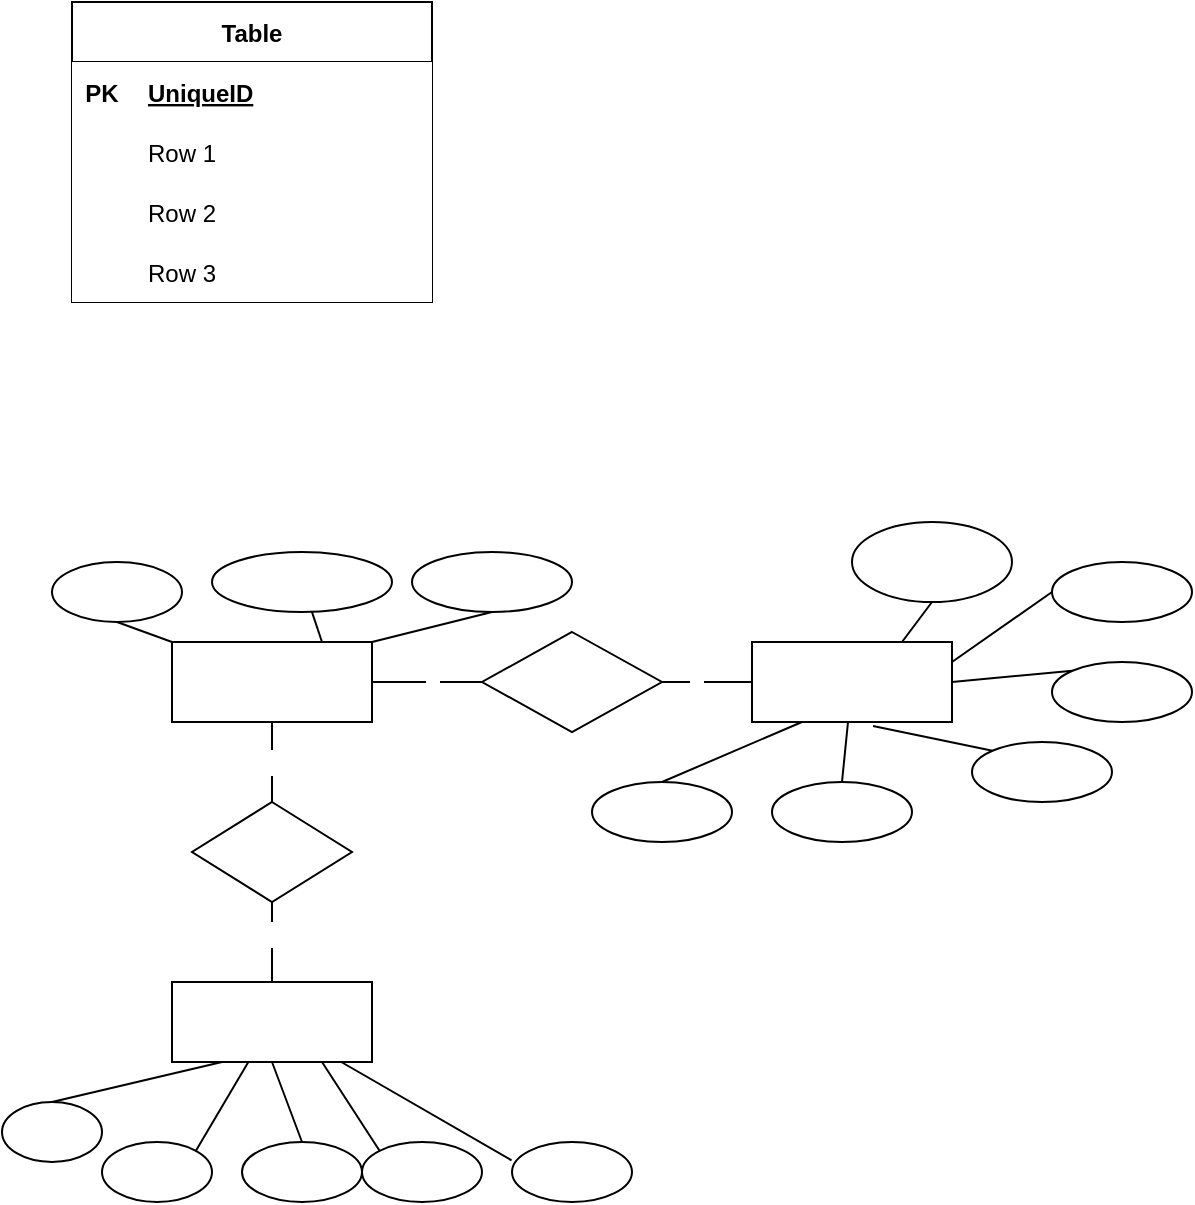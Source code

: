 <mxfile>
    <diagram id="PTHbRuT4qU81vDWYBxf6" name="Page-1">
        <mxGraphModel dx="936" dy="612" grid="1" gridSize="10" guides="1" tooltips="1" connect="1" arrows="1" fold="1" page="1" pageScale="1" pageWidth="850" pageHeight="1100" background="none" math="0" shadow="0">
            <root>
                <mxCell id="0"/>
                <mxCell id="1" parent="0"/>
                <mxCell id="18" value="Table" style="shape=table;startSize=30;container=1;collapsible=1;childLayout=tableLayout;fixedRows=1;rowLines=0;fontStyle=1;align=center;resizeLast=1;" parent="1" vertex="1">
                    <mxGeometry x="370" y="120" width="180" height="150" as="geometry"/>
                </mxCell>
                <mxCell id="19" value="" style="shape=tableRow;horizontal=0;startSize=0;swimlaneHead=0;swimlaneBody=0;collapsible=0;dropTarget=0;points=[[0,0.5],[1,0.5]];portConstraint=eastwest;top=0;left=0;right=0;bottom=1;" parent="18" vertex="1">
                    <mxGeometry y="30" width="180" height="30" as="geometry"/>
                </mxCell>
                <mxCell id="20" value="PK" style="shape=partialRectangle;connectable=0;top=0;left=0;bottom=0;right=0;fontStyle=1;overflow=hidden;" parent="19" vertex="1">
                    <mxGeometry width="30" height="30" as="geometry">
                        <mxRectangle width="30" height="30" as="alternateBounds"/>
                    </mxGeometry>
                </mxCell>
                <mxCell id="21" value="UniqueID" style="shape=partialRectangle;connectable=0;top=0;left=0;bottom=0;right=0;align=left;spacingLeft=6;fontStyle=5;overflow=hidden;" parent="19" vertex="1">
                    <mxGeometry x="30" width="150" height="30" as="geometry">
                        <mxRectangle width="150" height="30" as="alternateBounds"/>
                    </mxGeometry>
                </mxCell>
                <mxCell id="22" value="" style="shape=tableRow;horizontal=0;startSize=0;swimlaneHead=0;swimlaneBody=0;collapsible=0;dropTarget=0;points=[[0,0.5],[1,0.5]];portConstraint=eastwest;top=0;left=0;right=0;bottom=0;" parent="18" vertex="1">
                    <mxGeometry y="60" width="180" height="30" as="geometry"/>
                </mxCell>
                <mxCell id="23" value="" style="shape=partialRectangle;connectable=0;top=0;left=0;bottom=0;right=0;editable=1;overflow=hidden;" parent="22" vertex="1">
                    <mxGeometry width="30" height="30" as="geometry">
                        <mxRectangle width="30" height="30" as="alternateBounds"/>
                    </mxGeometry>
                </mxCell>
                <mxCell id="24" value="Row 1" style="shape=partialRectangle;connectable=0;top=0;left=0;bottom=0;right=0;align=left;spacingLeft=6;overflow=hidden;" parent="22" vertex="1">
                    <mxGeometry x="30" width="150" height="30" as="geometry">
                        <mxRectangle width="150" height="30" as="alternateBounds"/>
                    </mxGeometry>
                </mxCell>
                <mxCell id="25" value="" style="shape=tableRow;horizontal=0;startSize=0;swimlaneHead=0;swimlaneBody=0;collapsible=0;dropTarget=0;points=[[0,0.5],[1,0.5]];portConstraint=eastwest;top=0;left=0;right=0;bottom=0;" parent="18" vertex="1">
                    <mxGeometry y="90" width="180" height="30" as="geometry"/>
                </mxCell>
                <mxCell id="26" value="" style="shape=partialRectangle;connectable=0;top=0;left=0;bottom=0;right=0;editable=1;overflow=hidden;" parent="25" vertex="1">
                    <mxGeometry width="30" height="30" as="geometry">
                        <mxRectangle width="30" height="30" as="alternateBounds"/>
                    </mxGeometry>
                </mxCell>
                <mxCell id="27" value="Row 2" style="shape=partialRectangle;connectable=0;top=0;left=0;bottom=0;right=0;align=left;spacingLeft=6;overflow=hidden;" parent="25" vertex="1">
                    <mxGeometry x="30" width="150" height="30" as="geometry">
                        <mxRectangle width="150" height="30" as="alternateBounds"/>
                    </mxGeometry>
                </mxCell>
                <mxCell id="28" value="" style="shape=tableRow;horizontal=0;startSize=0;swimlaneHead=0;swimlaneBody=0;collapsible=0;dropTarget=0;points=[[0,0.5],[1,0.5]];portConstraint=eastwest;top=0;left=0;right=0;bottom=0;" parent="18" vertex="1">
                    <mxGeometry y="120" width="180" height="30" as="geometry"/>
                </mxCell>
                <mxCell id="29" value="" style="shape=partialRectangle;connectable=0;top=0;left=0;bottom=0;right=0;editable=1;overflow=hidden;" parent="28" vertex="1">
                    <mxGeometry width="30" height="30" as="geometry">
                        <mxRectangle width="30" height="30" as="alternateBounds"/>
                    </mxGeometry>
                </mxCell>
                <mxCell id="30" value="Row 3" style="shape=partialRectangle;connectable=0;top=0;left=0;bottom=0;right=0;align=left;spacingLeft=6;overflow=hidden;" parent="28" vertex="1">
                    <mxGeometry x="30" width="150" height="30" as="geometry">
                        <mxRectangle width="150" height="30" as="alternateBounds"/>
                    </mxGeometry>
                </mxCell>
                <mxCell id="39" style="edgeStyle=none;html=1;exitX=1;exitY=0;exitDx=0;exitDy=0;entryX=0.5;entryY=1;entryDx=0;entryDy=0;fontColor=#FFFFFF;endArrow=none;endFill=0;" parent="1" source="31" target="44" edge="1">
                    <mxGeometry relative="1" as="geometry">
                        <mxPoint x="580" y="420" as="targetPoint"/>
                    </mxGeometry>
                </mxCell>
                <mxCell id="42" style="edgeStyle=none;html=1;exitX=0;exitY=0;exitDx=0;exitDy=0;entryX=0.5;entryY=1;entryDx=0;entryDy=0;fontColor=#FFFFFF;endArrow=none;endFill=0;" parent="1" source="31" target="41" edge="1">
                    <mxGeometry relative="1" as="geometry"/>
                </mxCell>
                <mxCell id="47" style="edgeStyle=none;html=1;exitX=0.75;exitY=0;exitDx=0;exitDy=0;fontColor=#FFFFFF;endArrow=none;endFill=0;" parent="1" source="31" target="46" edge="1">
                    <mxGeometry relative="1" as="geometry"/>
                </mxCell>
                <mxCell id="61" style="edgeStyle=none;html=1;exitX=1;exitY=0.5;exitDx=0;exitDy=0;entryX=0;entryY=0.5;entryDx=0;entryDy=0;fontColor=#FFFFFF;endArrow=none;endFill=0;" parent="1" source="31" target="60" edge="1">
                    <mxGeometry relative="1" as="geometry"/>
                </mxCell>
                <mxCell id="63" value="1" style="edgeLabel;html=1;align=center;verticalAlign=middle;resizable=0;points=[];fontColor=#FFFFFF;" parent="61" vertex="1" connectable="0">
                    <mxGeometry x="0.07" y="-1" relative="1" as="geometry">
                        <mxPoint as="offset"/>
                    </mxGeometry>
                </mxCell>
                <mxCell id="31" value="&lt;font color=&quot;#ffffff&quot;&gt;User&lt;/font&gt;" style="whiteSpace=wrap;html=1;align=center;strokeColor=default;fontColor=#000000;fillColor=default;gradientColor=none;" parent="1" vertex="1">
                    <mxGeometry x="420" y="440" width="100" height="40" as="geometry"/>
                </mxCell>
                <mxCell id="51" style="edgeStyle=none;html=1;exitX=0.25;exitY=1;exitDx=0;exitDy=0;entryX=0.5;entryY=0;entryDx=0;entryDy=0;fontColor=#FFFFFF;endArrow=none;endFill=0;" parent="1" source="32" target="50" edge="1">
                    <mxGeometry relative="1" as="geometry"/>
                </mxCell>
                <mxCell id="77" style="edgeStyle=none;html=1;entryX=-0.004;entryY=0.305;entryDx=0;entryDy=0;entryPerimeter=0;endArrow=none;endFill=0;" edge="1" parent="1" source="32" target="76">
                    <mxGeometry relative="1" as="geometry"/>
                </mxCell>
                <mxCell id="32" value="&lt;font color=&quot;#ffffff&quot;&gt;Article&lt;/font&gt;" style="whiteSpace=wrap;html=1;align=center;strokeColor=default;fontColor=#000000;fillColor=default;gradientColor=none;" parent="1" vertex="1">
                    <mxGeometry x="420" y="610" width="100" height="40" as="geometry"/>
                </mxCell>
                <mxCell id="37" value="1&lt;br&gt;" style="edgeStyle=none;html=1;exitX=0.5;exitY=0;exitDx=0;exitDy=0;entryX=0.5;entryY=1;entryDx=0;entryDy=0;fontColor=#FFFFFF;endArrow=none;endFill=0;" parent="1" source="33" target="31" edge="1">
                    <mxGeometry relative="1" as="geometry"/>
                </mxCell>
                <mxCell id="33" value="publish" style="shape=rhombus;perimeter=rhombusPerimeter;whiteSpace=wrap;html=1;align=center;strokeColor=default;fontColor=#FFFFFF;fillColor=default;gradientColor=none;" parent="1" vertex="1">
                    <mxGeometry x="430" y="520" width="80" height="50" as="geometry"/>
                </mxCell>
                <mxCell id="36" value="N" style="endArrow=none;html=1;rounded=0;fontColor=#FFFFFF;exitX=0.5;exitY=1;exitDx=0;exitDy=0;" parent="1" source="33" target="32" edge="1">
                    <mxGeometry x="-0.2" relative="1" as="geometry">
                        <mxPoint x="470" y="600" as="sourcePoint"/>
                        <mxPoint x="630" y="600" as="targetPoint"/>
                        <mxPoint as="offset"/>
                    </mxGeometry>
                </mxCell>
                <mxCell id="41" value="&lt;u&gt;userId&lt;/u&gt;" style="ellipse;whiteSpace=wrap;html=1;align=center;strokeColor=default;fontColor=#FFFFFF;fillColor=default;gradientColor=none;" parent="1" vertex="1">
                    <mxGeometry x="360" y="400" width="65" height="30" as="geometry"/>
                </mxCell>
                <mxCell id="44" value="username" style="ellipse;whiteSpace=wrap;html=1;align=center;strokeColor=default;fontColor=#FFFFFF;fillColor=default;gradientColor=none;" parent="1" vertex="1">
                    <mxGeometry x="540" y="395" width="80" height="30" as="geometry"/>
                </mxCell>
                <mxCell id="46" value="password" style="ellipse;whiteSpace=wrap;html=1;align=center;strokeColor=default;fontColor=#FFFFFF;fillColor=default;gradientColor=none;" parent="1" vertex="1">
                    <mxGeometry x="440" y="395" width="90" height="30" as="geometry"/>
                </mxCell>
                <mxCell id="50" value="&lt;u&gt;articleId&lt;/u&gt;" style="ellipse;whiteSpace=wrap;html=1;align=center;strokeColor=default;fontColor=#FFFFFF;fillColor=default;gradientColor=none;" parent="1" vertex="1">
                    <mxGeometry x="335" y="670" width="50" height="30" as="geometry"/>
                </mxCell>
                <mxCell id="57" style="edgeStyle=none;html=1;exitX=0.5;exitY=0;exitDx=0;exitDy=0;entryX=0.5;entryY=1;entryDx=0;entryDy=0;fontColor=#FFFFFF;endArrow=none;endFill=0;" parent="1" source="52" target="32" edge="1">
                    <mxGeometry relative="1" as="geometry"/>
                </mxCell>
                <mxCell id="52" value="content" style="ellipse;whiteSpace=wrap;html=1;align=center;strokeColor=default;fontColor=#FFFFFF;fillColor=default;gradientColor=none;" parent="1" vertex="1">
                    <mxGeometry x="455" y="690" width="60" height="30" as="geometry"/>
                </mxCell>
                <mxCell id="58" style="edgeStyle=none;html=1;exitX=0;exitY=0;exitDx=0;exitDy=0;fontColor=#FFFFFF;endArrow=none;endFill=0;entryX=0.75;entryY=1;entryDx=0;entryDy=0;" parent="1" source="53" target="32" edge="1">
                    <mxGeometry relative="1" as="geometry">
                        <mxPoint x="470" y="710" as="targetPoint"/>
                    </mxGeometry>
                </mxCell>
                <mxCell id="53" value="image" style="ellipse;whiteSpace=wrap;html=1;align=center;strokeColor=default;fontColor=#FFFFFF;fillColor=default;gradientColor=none;" parent="1" vertex="1">
                    <mxGeometry x="515" y="690" width="60" height="30" as="geometry"/>
                </mxCell>
                <mxCell id="56" style="edgeStyle=none;html=1;exitX=1;exitY=0;exitDx=0;exitDy=0;fontColor=#FFFFFF;endArrow=none;endFill=0;" parent="1" source="54" target="32" edge="1">
                    <mxGeometry relative="1" as="geometry">
                        <mxPoint x="440" y="710" as="targetPoint"/>
                    </mxGeometry>
                </mxCell>
                <mxCell id="54" value="title" style="ellipse;whiteSpace=wrap;html=1;align=center;strokeColor=default;fontColor=#FFFFFF;fillColor=default;gradientColor=none;" parent="1" vertex="1">
                    <mxGeometry x="385" y="690" width="55" height="30" as="geometry"/>
                </mxCell>
                <mxCell id="59" value="&lt;font color=&quot;#ffffff&quot;&gt;Profile&lt;br&gt;&lt;/font&gt;" style="whiteSpace=wrap;html=1;align=center;strokeColor=default;fontColor=#000000;fillColor=default;gradientColor=none;" parent="1" vertex="1">
                    <mxGeometry x="710" y="440" width="100" height="40" as="geometry"/>
                </mxCell>
                <mxCell id="62" style="edgeStyle=none;html=1;exitX=1;exitY=0.5;exitDx=0;exitDy=0;entryX=0;entryY=0.5;entryDx=0;entryDy=0;fontColor=#FFFFFF;endArrow=none;endFill=0;" parent="1" source="60" target="59" edge="1">
                    <mxGeometry relative="1" as="geometry"/>
                </mxCell>
                <mxCell id="64" value="1" style="edgeLabel;html=1;align=center;verticalAlign=middle;resizable=0;points=[];fontColor=#FFFFFF;" parent="62" vertex="1" connectable="0">
                    <mxGeometry x="-0.263" y="-2" relative="1" as="geometry">
                        <mxPoint as="offset"/>
                    </mxGeometry>
                </mxCell>
                <mxCell id="60" value="have" style="shape=rhombus;perimeter=rhombusPerimeter;whiteSpace=wrap;html=1;align=center;strokeColor=default;fontColor=#FFFFFF;fillColor=default;gradientColor=none;" parent="1" vertex="1">
                    <mxGeometry x="575" y="435" width="90" height="50" as="geometry"/>
                </mxCell>
                <mxCell id="69" style="edgeStyle=none;html=1;exitX=0.5;exitY=0;exitDx=0;exitDy=0;entryX=0.25;entryY=1;entryDx=0;entryDy=0;fontColor=#FFFFFF;endArrow=none;endFill=0;" parent="1" source="65" target="59" edge="1">
                    <mxGeometry relative="1" as="geometry"/>
                </mxCell>
                <mxCell id="65" value="nickname" style="ellipse;whiteSpace=wrap;html=1;align=center;strokeColor=default;fontColor=#FFFFFF;fillColor=default;gradientColor=none;" parent="1" vertex="1">
                    <mxGeometry x="630" y="510" width="70" height="30" as="geometry"/>
                </mxCell>
                <mxCell id="70" style="edgeStyle=none;html=1;exitX=0.5;exitY=0;exitDx=0;exitDy=0;fontColor=#FFFFFF;endArrow=none;endFill=0;" parent="1" source="66" target="59" edge="1">
                    <mxGeometry relative="1" as="geometry"/>
                </mxCell>
                <mxCell id="66" value="birthday" style="ellipse;whiteSpace=wrap;html=1;align=center;strokeColor=default;fontColor=#FFFFFF;fillColor=default;gradientColor=none;" parent="1" vertex="1">
                    <mxGeometry x="720" y="510" width="70" height="30" as="geometry"/>
                </mxCell>
                <mxCell id="71" style="edgeStyle=none;html=1;exitX=0;exitY=0;exitDx=0;exitDy=0;entryX=0.605;entryY=1.05;entryDx=0;entryDy=0;entryPerimeter=0;fontColor=#FFFFFF;endArrow=none;endFill=0;" parent="1" source="67" target="59" edge="1">
                    <mxGeometry relative="1" as="geometry"/>
                </mxCell>
                <mxCell id="67" value="gender" style="ellipse;whiteSpace=wrap;html=1;align=center;strokeColor=default;fontColor=#FFFFFF;fillColor=default;gradientColor=none;" parent="1" vertex="1">
                    <mxGeometry x="820" y="490" width="70" height="30" as="geometry"/>
                </mxCell>
                <mxCell id="73" style="edgeStyle=none;html=1;exitX=0;exitY=0;exitDx=0;exitDy=0;entryX=1;entryY=0.5;entryDx=0;entryDy=0;fontColor=#FFFFFF;endArrow=none;endFill=0;" parent="1" source="72" target="59" edge="1">
                    <mxGeometry relative="1" as="geometry"/>
                </mxCell>
                <mxCell id="72" value="userId" style="ellipse;whiteSpace=wrap;html=1;align=center;strokeColor=default;fontColor=#FFFFFF;fillColor=default;gradientColor=none;" parent="1" vertex="1">
                    <mxGeometry x="860" y="450" width="70" height="30" as="geometry"/>
                </mxCell>
                <mxCell id="75" style="edgeStyle=none;html=1;exitX=0;exitY=0.5;exitDx=0;exitDy=0;entryX=1;entryY=0.25;entryDx=0;entryDy=0;endArrow=none;endFill=0;" parent="1" source="74" target="59" edge="1">
                    <mxGeometry relative="1" as="geometry"/>
                </mxCell>
                <mxCell id="74" value="avatar" style="ellipse;whiteSpace=wrap;html=1;align=center;strokeColor=default;fontColor=#FFFFFF;fillColor=default;gradientColor=none;" parent="1" vertex="1">
                    <mxGeometry x="860" y="400" width="70" height="30" as="geometry"/>
                </mxCell>
                <mxCell id="76" value="userId" style="ellipse;whiteSpace=wrap;html=1;align=center;strokeColor=default;fontColor=#FFFFFF;fillColor=default;gradientColor=none;" vertex="1" parent="1">
                    <mxGeometry x="590" y="690" width="60" height="30" as="geometry"/>
                </mxCell>
                <mxCell id="79" style="edgeStyle=none;html=1;exitX=0.5;exitY=1;exitDx=0;exitDy=0;entryX=0.75;entryY=0;entryDx=0;entryDy=0;endArrow=none;endFill=0;" edge="1" parent="1" source="78" target="59">
                    <mxGeometry relative="1" as="geometry"/>
                </mxCell>
                <mxCell id="78" value="&lt;u&gt;profileId&lt;/u&gt;" style="ellipse;whiteSpace=wrap;html=1;align=center;strokeColor=default;fontColor=#FFFFFF;fillColor=default;gradientColor=none;" vertex="1" parent="1">
                    <mxGeometry x="760" y="380" width="80" height="40" as="geometry"/>
                </mxCell>
            </root>
        </mxGraphModel>
    </diagram>
</mxfile>